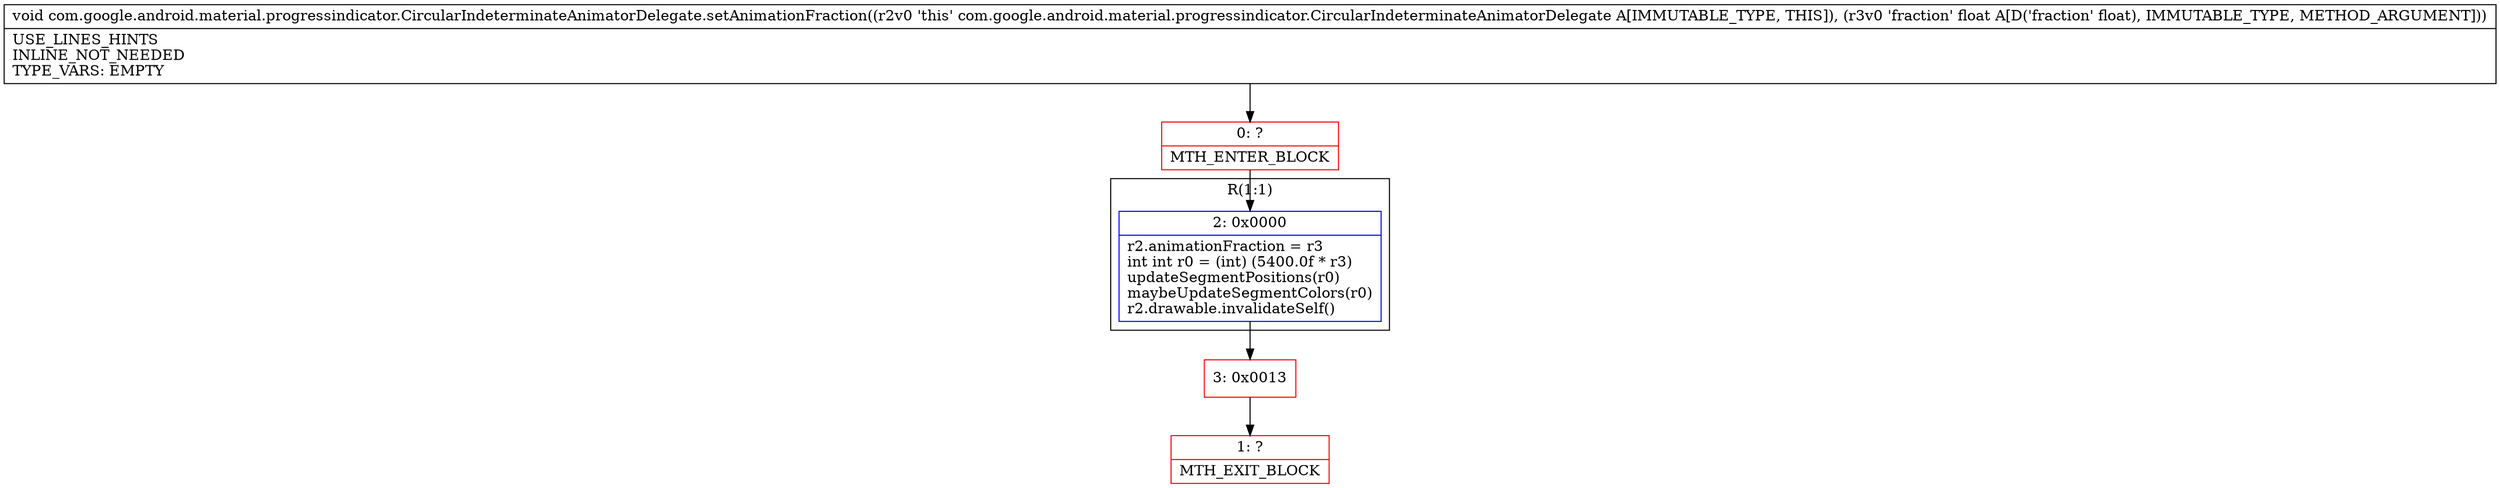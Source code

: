digraph "CFG forcom.google.android.material.progressindicator.CircularIndeterminateAnimatorDelegate.setAnimationFraction(F)V" {
subgraph cluster_Region_895045272 {
label = "R(1:1)";
node [shape=record,color=blue];
Node_2 [shape=record,label="{2\:\ 0x0000|r2.animationFraction = r3\lint int r0 = (int) (5400.0f * r3)\lupdateSegmentPositions(r0)\lmaybeUpdateSegmentColors(r0)\lr2.drawable.invalidateSelf()\l}"];
}
Node_0 [shape=record,color=red,label="{0\:\ ?|MTH_ENTER_BLOCK\l}"];
Node_3 [shape=record,color=red,label="{3\:\ 0x0013}"];
Node_1 [shape=record,color=red,label="{1\:\ ?|MTH_EXIT_BLOCK\l}"];
MethodNode[shape=record,label="{void com.google.android.material.progressindicator.CircularIndeterminateAnimatorDelegate.setAnimationFraction((r2v0 'this' com.google.android.material.progressindicator.CircularIndeterminateAnimatorDelegate A[IMMUTABLE_TYPE, THIS]), (r3v0 'fraction' float A[D('fraction' float), IMMUTABLE_TYPE, METHOD_ARGUMENT]))  | USE_LINES_HINTS\lINLINE_NOT_NEEDED\lTYPE_VARS: EMPTY\l}"];
MethodNode -> Node_0;Node_2 -> Node_3;
Node_0 -> Node_2;
Node_3 -> Node_1;
}

